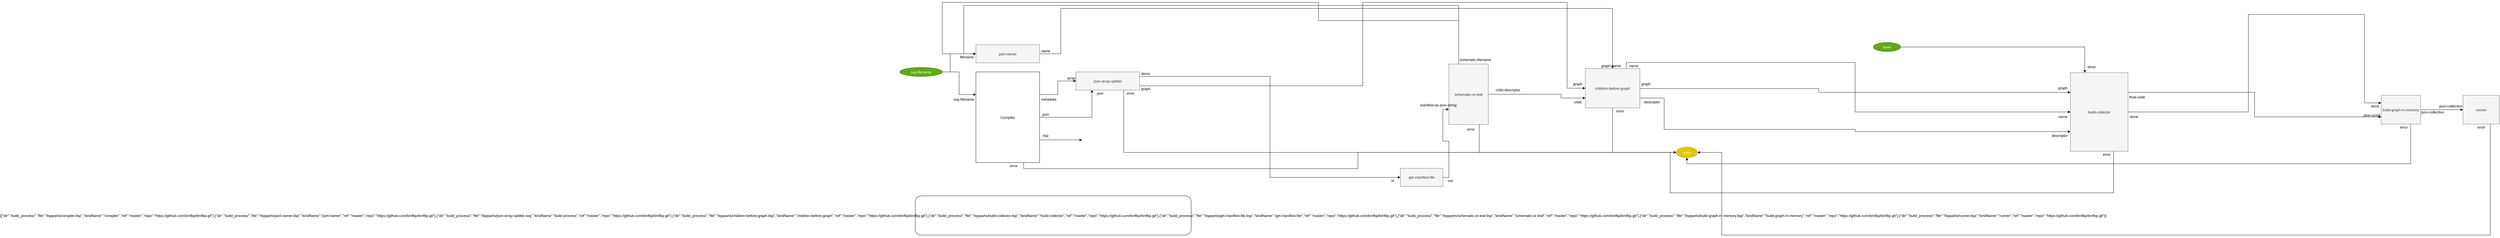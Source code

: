 <mxfile version="12.4.2" type="device" pages="2"><diagram id="BSqaEIzAbErSCFMda4Vr" name="boot"><mxGraphModel dx="5285" dy="1451" grid="1" gridSize="10" guides="1" tooltips="1" connect="1" arrows="1" fold="1" page="1" pageScale="1" pageWidth="1100" pageHeight="850" math="0" shadow="0"><root><mxCell id="u4qeDyeQGf4HoiwSgoCH-0"/><mxCell id="u4qeDyeQGf4HoiwSgoCH-1" parent="u4qeDyeQGf4HoiwSgoCH-0"/><mxCell id="O6nDtoVH6l1qTbzIxC3u-0" style="edgeStyle=orthogonalEdgeStyle;rounded=0;orthogonalLoop=1;jettySize=auto;html=1;exitX=1;exitY=0.25;exitDx=0;exitDy=0;entryX=0;entryY=0.5;entryDx=0;entryDy=0;" parent="u4qeDyeQGf4HoiwSgoCH-1" source="u4qeDyeQGf4HoiwSgoCH-2" target="u4qeDyeQGf4HoiwSgoCH-21" edge="1"><mxGeometry relative="1" as="geometry"/></mxCell><mxCell id="O6nDtoVH6l1qTbzIxC3u-9" style="edgeStyle=orthogonalEdgeStyle;rounded=0;orthogonalLoop=1;jettySize=auto;html=1;exitX=1;exitY=0.75;exitDx=0;exitDy=0;" parent="u4qeDyeQGf4HoiwSgoCH-1" source="u4qeDyeQGf4HoiwSgoCH-2" edge="1"><mxGeometry relative="1" as="geometry"><mxPoint x="-500" y="-375" as="targetPoint"/></mxGeometry></mxCell><mxCell id="O6nDtoVH6l1qTbzIxC3u-11" style="edgeStyle=orthogonalEdgeStyle;rounded=0;orthogonalLoop=1;jettySize=auto;html=1;exitX=0.75;exitY=1;exitDx=0;exitDy=0;entryX=0;entryY=0.5;entryDx=0;entryDy=0;" parent="u4qeDyeQGf4HoiwSgoCH-1" source="u4qeDyeQGf4HoiwSgoCH-2" target="TAH8KHokGy2NrZqMeDmi-8" edge="1"><mxGeometry relative="1" as="geometry"/></mxCell><mxCell id="KrcvC97qnUIKRUN8aZWq-4" style="edgeStyle=orthogonalEdgeStyle;rounded=0;orthogonalLoop=1;jettySize=auto;html=1;exitX=1;exitY=0.5;exitDx=0;exitDy=0;entryX=0.25;entryY=1;entryDx=0;entryDy=0;" parent="u4qeDyeQGf4HoiwSgoCH-1" source="u4qeDyeQGf4HoiwSgoCH-2" target="u4qeDyeQGf4HoiwSgoCH-21" edge="1"><mxGeometry relative="1" as="geometry"><mxPoint x="-530" y="-455" as="targetPoint"/></mxGeometry></mxCell><mxCell id="u4qeDyeQGf4HoiwSgoCH-2" value="Compiler" style="rounded=0;" parent="u4qeDyeQGf4HoiwSgoCH-1" vertex="1"><mxGeometry x="-850" y="-600" width="210" height="300" as="geometry"/></mxCell><mxCell id="VfTzXq_ZfEzha2k3KOFW-0" style="edgeStyle=orthogonalEdgeStyle;rounded=0;orthogonalLoop=1;jettySize=auto;html=1;exitX=1;exitY=0.5;exitDx=0;exitDy=0;entryX=1;entryY=0;entryDx=0;entryDy=0;" parent="u4qeDyeQGf4HoiwSgoCH-1" source="u4qeDyeQGf4HoiwSgoCH-13" target="O6nDtoVH6l1qTbzIxC3u-14" edge="1"><mxGeometry relative="1" as="geometry"><Array as="points"><mxPoint x="-935" y="-600"/><mxPoint x="-935" y="-660"/></Array></mxGeometry></mxCell><mxCell id="VfTzXq_ZfEzha2k3KOFW-1" style="edgeStyle=orthogonalEdgeStyle;rounded=0;orthogonalLoop=1;jettySize=auto;html=1;exitX=1;exitY=0.5;exitDx=0;exitDy=0;entryX=0;entryY=0.25;entryDx=0;entryDy=0;" parent="u4qeDyeQGf4HoiwSgoCH-1" source="u4qeDyeQGf4HoiwSgoCH-13" target="u4qeDyeQGf4HoiwSgoCH-2" edge="1"><mxGeometry relative="1" as="geometry"/></mxCell><mxCell id="u4qeDyeQGf4HoiwSgoCH-13" value="svg-filename" style="ellipse;fillColor=#60a917;strokeColor=#2D7600;fontColor=#ffffff;" parent="u4qeDyeQGf4HoiwSgoCH-1" vertex="1"><mxGeometry x="-1101" y="-615" width="140" height="30" as="geometry"/></mxCell><mxCell id="O6nDtoVH6l1qTbzIxC3u-5" style="edgeStyle=orthogonalEdgeStyle;rounded=0;orthogonalLoop=1;jettySize=auto;html=1;exitX=1;exitY=0.5;exitDx=0;exitDy=0;" parent="u4qeDyeQGf4HoiwSgoCH-1" source="u4qeDyeQGf4HoiwSgoCH-15" target="TAH8KHokGy2NrZqMeDmi-34" edge="1"><mxGeometry relative="1" as="geometry"><mxPoint x="-149.797" y="-658.857" as="targetPoint"/><Array as="points"><mxPoint x="-570" y="-660"/><mxPoint x="-570" y="-810"/><mxPoint x="1250" y="-810"/></Array></mxGeometry></mxCell><mxCell id="u4qeDyeQGf4HoiwSgoCH-15" value="part-namer" style="rounded=0;align=center;fillColor=#f5f5f5;strokeColor=#666666;fontColor=#333333;" parent="u4qeDyeQGf4HoiwSgoCH-1" vertex="1"><mxGeometry x="-850" y="-690" width="210" height="60" as="geometry"/></mxCell><mxCell id="O6nDtoVH6l1qTbzIxC3u-3" style="edgeStyle=orthogonalEdgeStyle;rounded=0;orthogonalLoop=1;jettySize=auto;html=1;exitX=1;exitY=0.25;exitDx=0;exitDy=0;entryX=0;entryY=0.5;entryDx=0;entryDy=0;" parent="u4qeDyeQGf4HoiwSgoCH-1" source="u4qeDyeQGf4HoiwSgoCH-21" target="TAH8KHokGy2NrZqMeDmi-26" edge="1"><mxGeometry relative="1" as="geometry"/></mxCell><mxCell id="9lCe7OaCUxpvtl7Hhu8Y-2" style="edgeStyle=orthogonalEdgeStyle;rounded=0;orthogonalLoop=1;jettySize=auto;html=1;exitX=1;exitY=0.75;exitDx=0;exitDy=0;entryX=0;entryY=0.5;entryDx=0;entryDy=0;" parent="u4qeDyeQGf4HoiwSgoCH-1" source="u4qeDyeQGf4HoiwSgoCH-21" target="TAH8KHokGy2NrZqMeDmi-34" edge="1"><mxGeometry relative="1" as="geometry"><Array as="points"><mxPoint x="426" y="-554"/><mxPoint x="426" y="-830"/><mxPoint x="1100" y="-830"/><mxPoint x="1100" y="-546"/></Array></mxGeometry></mxCell><mxCell id="9lCe7OaCUxpvtl7Hhu8Y-3" style="edgeStyle=orthogonalEdgeStyle;rounded=0;orthogonalLoop=1;jettySize=auto;html=1;exitX=0.75;exitY=1;exitDx=0;exitDy=0;entryX=0;entryY=0.5;entryDx=0;entryDy=0;" parent="u4qeDyeQGf4HoiwSgoCH-1" source="u4qeDyeQGf4HoiwSgoCH-21" target="TAH8KHokGy2NrZqMeDmi-8" edge="1"><mxGeometry relative="1" as="geometry"/></mxCell><mxCell id="u4qeDyeQGf4HoiwSgoCH-21" value="json-array-splitter" style="rounded=0;align=center;fillColor=#f5f5f5;strokeColor=#666666;fontColor=#333333;" parent="u4qeDyeQGf4HoiwSgoCH-1" vertex="1"><mxGeometry x="-520" y="-600" width="210" height="60" as="geometry"/></mxCell><mxCell id="O6nDtoVH6l1qTbzIxC3u-1" value="array" style="text;strokeColor=none;fillColor=none;align=center;verticalAlign=middle;rounded=0;" parent="u4qeDyeQGf4HoiwSgoCH-1" vertex="1"><mxGeometry x="-555" y="-590" width="40" height="20" as="geometry"/></mxCell><mxCell id="O6nDtoVH6l1qTbzIxC3u-2" value="metadata" style="text;strokeColor=none;fillColor=none;align=center;verticalAlign=middle;rounded=0;" parent="u4qeDyeQGf4HoiwSgoCH-1" vertex="1"><mxGeometry x="-640" y="-520" width="60" height="20" as="geometry"/></mxCell><mxCell id="O6nDtoVH6l1qTbzIxC3u-4" value="items" style="text;strokeColor=none;fillColor=none;align=center;verticalAlign=middle;rounded=0;" parent="u4qeDyeQGf4HoiwSgoCH-1" vertex="1"><mxGeometry x="-310" y="-605" width="40" height="20" as="geometry"/></mxCell><mxCell id="O6nDtoVH6l1qTbzIxC3u-6" value="name" style="text;strokeColor=none;fillColor=none;align=center;verticalAlign=middle;rounded=0;" parent="u4qeDyeQGf4HoiwSgoCH-1" vertex="1"><mxGeometry x="-640" y="-680" width="40" height="20" as="geometry"/></mxCell><mxCell id="O6nDtoVH6l1qTbzIxC3u-7" value="json" style="text;strokeColor=none;fillColor=none;align=center;verticalAlign=middle;rounded=0;" parent="u4qeDyeQGf4HoiwSgoCH-1" vertex="1"><mxGeometry x="-640" y="-470" width="40" height="20" as="geometry"/></mxCell><mxCell id="O6nDtoVH6l1qTbzIxC3u-10" value="lisp" style="text;strokeColor=none;fillColor=none;align=center;verticalAlign=middle;rounded=0;" parent="u4qeDyeQGf4HoiwSgoCH-1" vertex="1"><mxGeometry x="-640" y="-400" width="40" height="20" as="geometry"/></mxCell><mxCell id="O6nDtoVH6l1qTbzIxC3u-12" value="error" style="text;strokeColor=none;fillColor=none;align=center;verticalAlign=middle;rounded=0;" parent="u4qeDyeQGf4HoiwSgoCH-1" vertex="1"><mxGeometry x="-760" y="-300" width="70" height="20" as="geometry"/></mxCell><mxCell id="O6nDtoVH6l1qTbzIxC3u-14" value="filename" style="text;strokeColor=none;fillColor=none;align=center;verticalAlign=middle;rounded=0;" parent="u4qeDyeQGf4HoiwSgoCH-1" vertex="1"><mxGeometry x="-910" y="-660" width="60" height="20" as="geometry"/></mxCell><mxCell id="O6nDtoVH6l1qTbzIxC3u-16" value="svg-filename" style="text;strokeColor=none;fillColor=none;align=center;verticalAlign=middle;rounded=0;" parent="u4qeDyeQGf4HoiwSgoCH-1" vertex="1"><mxGeometry x="-930" y="-520" width="80" height="20" as="geometry"/></mxCell><mxCell id="c1FcftbdGOTXlki9H22C-1" value="json" style="text;strokeColor=none;fillColor=none;align=center;verticalAlign=middle;rounded=0;" parent="u4qeDyeQGf4HoiwSgoCH-1" vertex="1"><mxGeometry x="-460" y="-540" width="40" height="20" as="geometry"/></mxCell><mxCell id="c1FcftbdGOTXlki9H22C-6" value="graph" style="text;strokeColor=none;fillColor=none;align=center;verticalAlign=middle;rounded=0;" parent="u4qeDyeQGf4HoiwSgoCH-1" vertex="1"><mxGeometry x="-310" y="-555" width="40" height="20" as="geometry"/></mxCell><mxCell id="6uLzeWSs_wvFwPLvzBU7-0" value="[{&quot;dir&quot;:&quot;build_process/&quot;,&quot;file&quot;:&quot;lispparts/compiler.lisp&quot;,&quot;kindName&quot;:&quot;compiler&quot;,&quot;ref&quot;:&quot;master&quot;,&quot;repo&quot;:&quot;https://github.com/bmfbp/bmfbp.git&quot;},{&quot;dir&quot;:&quot;build_process/&quot;,&quot;file&quot;:&quot;lispparts/part-namer.lisp&quot;,&quot;kindName&quot;:&quot;part-namer&quot;,&quot;ref&quot;:&quot;master&quot;,&quot;repo&quot;:&quot;https://github.com/bmfbp/bmfbp.git&quot;},{&quot;dir&quot;:&quot;build_process/&quot;,&quot;file&quot;:&quot;lispparts/json-array-splitter.svg&quot;,&quot;kindName&quot;:&quot;build process&quot;,&quot;ref&quot;:&quot;master&quot;,&quot;repo&quot;:&quot;https://github.com/bmfbp/bmfbp.git&quot;},{&quot;dir&quot;:&quot;build_process/&quot;,&quot;file&quot;:&quot;lispparts/children-before-graph.lisp&quot;,&quot;kindName&quot;:&quot;children-before-graph&quot;,&quot;ref&quot;:&quot;master&quot;,&quot;repo&quot;:&quot;https://github.com/bmfbp/bmfbp.git&quot;},{&quot;dir&quot;:&quot;build_process/&quot;,&quot;file&quot;:&quot;lispparts/build-collector.lisp&quot;,&quot;kindName&quot;:&quot;build-collector&quot;,&quot;ref&quot;:&quot;master&quot;,&quot;repo&quot;:&quot;https://github.com/bmfbp/bmfbp.git&quot;},{&quot;dir&quot;:&quot;build_process/&quot;,&quot;file&quot;:&quot;lispparts/get-manifest-file.lisp&quot;,&quot;kindName&quot;:&quot;get-manifest-file&quot;,&quot;ref&quot;:&quot;master&quot;,&quot;repo&quot;:&quot;https://github.com/bmfbp/bmfbp.git&quot;},{&quot;dir&quot;:&quot;build_process/&quot;,&quot;file&quot;:&quot;lispparts/schematic-or-leaf.lisp&quot;,&quot;kindName&quot;:&quot;schematic-or-leaf&quot;,&quot;ref&quot;:&quot;master&quot;,&quot;repo&quot;:&quot;https://github.com/bmfbp/bmfbp.git&quot;},{&quot;dir&quot;:&quot;build_process/&quot;,&quot;file&quot;:&quot;lispparts/build-graph-in-memory.lisp&quot;,&quot;kindName&quot;:&quot;build-graph-in-memory&quot;,&quot;ref&quot;:&quot;master&quot;,&quot;repo&quot;:&quot;https://github.com/bmfbp/bmfbp.git&quot;},{&quot;dir&quot;:&quot;build_process/&quot;,&quot;file&quot;:&quot;lispparts/runner.lisp&quot;,&quot;kindName&quot;:&quot;runner&quot;,&quot;ref&quot;:&quot;master&quot;,&quot;repo&quot;:&quot;https://github.com/bmfbp/bmfbp.git&quot;}]" style="rounded=1;" parent="u4qeDyeQGf4HoiwSgoCH-1" vertex="1"><mxGeometry x="-1050" y="-190" width="910" height="130" as="geometry"/></mxCell><mxCell id="9lCe7OaCUxpvtl7Hhu8Y-4" value="error" style="text;strokeColor=none;fillColor=none;align=center;verticalAlign=middle;rounded=0;" parent="u4qeDyeQGf4HoiwSgoCH-1" vertex="1"><mxGeometry x="-360" y="-540" width="40" height="20" as="geometry"/></mxCell><mxCell id="TAH8KHokGy2NrZqMeDmi-8" value="error" style="ellipse;fillColor=#e3c800;strokeColor=#B09500;fontColor=#ffffff;" vertex="1" parent="u4qeDyeQGf4HoiwSgoCH-1"><mxGeometry x="1460" y="-351.14" width="70" height="35" as="geometry"/></mxCell><mxCell id="TAH8KHokGy2NrZqMeDmi-11" style="edgeStyle=orthogonalEdgeStyle;rounded=0;orthogonalLoop=1;jettySize=auto;html=1;exitX=0.75;exitY=1;exitDx=0;exitDy=0;entryX=0;entryY=0.5;entryDx=0;entryDy=0;" edge="1" parent="u4qeDyeQGf4HoiwSgoCH-1" source="TAH8KHokGy2NrZqMeDmi-13" target="TAH8KHokGy2NrZqMeDmi-8"><mxGeometry relative="1" as="geometry"><Array as="points"><mxPoint x="810" y="-426.14"/><mxPoint x="810" y="-333.14"/></Array></mxGeometry></mxCell><mxCell id="TAH8KHokGy2NrZqMeDmi-12" style="edgeStyle=orthogonalEdgeStyle;rounded=0;orthogonalLoop=1;jettySize=auto;html=1;exitX=1;exitY=0.5;exitDx=0;exitDy=0;entryX=0;entryY=0.75;entryDx=0;entryDy=0;" edge="1" parent="u4qeDyeQGf4HoiwSgoCH-1" source="TAH8KHokGy2NrZqMeDmi-13" target="TAH8KHokGy2NrZqMeDmi-34"><mxGeometry relative="1" as="geometry"><mxPoint x="793" y="-251.14" as="targetPoint"/><Array as="points"><mxPoint x="1080" y="-526.14"/><mxPoint x="1080" y="-513.14"/></Array></mxGeometry></mxCell><mxCell id="yhCd2QJvPZNkEmHQB8OW-0" style="edgeStyle=orthogonalEdgeStyle;rounded=0;orthogonalLoop=1;jettySize=auto;html=1;exitX=0.25;exitY=0;exitDx=0;exitDy=0;entryX=1;entryY=0;entryDx=0;entryDy=0;" edge="1" parent="u4qeDyeQGf4HoiwSgoCH-1" source="TAH8KHokGy2NrZqMeDmi-13" target="O6nDtoVH6l1qTbzIxC3u-14"><mxGeometry relative="1" as="geometry"><Array as="points"><mxPoint x="742" y="-820"/><mxPoint x="-890" y="-820"/><mxPoint x="-890" y="-660"/></Array></mxGeometry></mxCell><mxCell id="TAH8KHokGy2NrZqMeDmi-13" value="schematic-or-leaf" style="rounded=0;strokeColor=#666666;align=center;fillColor=#f5f5f5;fontColor=#333333;" vertex="1" parent="u4qeDyeQGf4HoiwSgoCH-1"><mxGeometry x="710" y="-626.14" width="130" height="200" as="geometry"/></mxCell><mxCell id="TAH8KHokGy2NrZqMeDmi-19" style="edgeStyle=orthogonalEdgeStyle;rounded=0;orthogonalLoop=1;jettySize=auto;html=1;exitX=0.25;exitY=0;exitDx=0;exitDy=0;entryX=1;entryY=0;entryDx=0;entryDy=0;" edge="1" parent="u4qeDyeQGf4HoiwSgoCH-1" source="TAH8KHokGy2NrZqMeDmi-13" target="O6nDtoVH6l1qTbzIxC3u-14"><mxGeometry relative="1" as="geometry"><mxPoint x="348.571" y="-624.571" as="targetPoint"/><Array as="points"><mxPoint x="742" y="-770"/><mxPoint x="280" y="-770"/><mxPoint x="280" y="-830"/><mxPoint x="-961" y="-830"/><mxPoint x="-961" y="-660"/></Array></mxGeometry></mxCell><mxCell id="TAH8KHokGy2NrZqMeDmi-20" value="schematic-filename" style="text;strokeColor=none;fillColor=none;align=center;verticalAlign=middle;rounded=0;" vertex="1" parent="u4qeDyeQGf4HoiwSgoCH-1"><mxGeometry x="745" y="-651.14" width="105" height="20" as="geometry"/></mxCell><mxCell id="TAH8KHokGy2NrZqMeDmi-21" value="error" style="text;strokeColor=none;fillColor=none;align=center;verticalAlign=middle;rounded=0;" vertex="1" parent="u4qeDyeQGf4HoiwSgoCH-1"><mxGeometry x="762.5" y="-421.14" width="40" height="20" as="geometry"/></mxCell><mxCell id="TAH8KHokGy2NrZqMeDmi-24" value="manifest-as json-string" style="text;strokeColor=none;fillColor=none;align=center;verticalAlign=middle;rounded=0;" vertex="1" parent="u4qeDyeQGf4HoiwSgoCH-1"><mxGeometry x="640" y="-501.14" width="70" height="20" as="geometry"/></mxCell><mxCell id="TAH8KHokGy2NrZqMeDmi-25" style="edgeStyle=orthogonalEdgeStyle;rounded=0;orthogonalLoop=1;jettySize=auto;html=1;exitX=1;exitY=0.5;exitDx=0;exitDy=0;entryX=0;entryY=0.75;entryDx=0;entryDy=0;" edge="1" parent="u4qeDyeQGf4HoiwSgoCH-1" source="TAH8KHokGy2NrZqMeDmi-26" target="TAH8KHokGy2NrZqMeDmi-13"><mxGeometry relative="1" as="geometry"><Array as="points"><mxPoint x="710" y="-251.14"/><mxPoint x="710" y="-371.14"/><mxPoint x="690" y="-371.14"/><mxPoint x="690" y="-476.14"/></Array></mxGeometry></mxCell><mxCell id="TAH8KHokGy2NrZqMeDmi-26" value="get-manifest-file" style="rounded=0;whiteSpace=wrap;html=1;fillColor=#f5f5f5;strokeColor=#666666;fontColor=#333333;" vertex="1" parent="u4qeDyeQGf4HoiwSgoCH-1"><mxGeometry x="550" y="-281.14" width="140" height="60" as="geometry"/></mxCell><mxCell id="TAH8KHokGy2NrZqMeDmi-27" value="in" style="text;strokeColor=none;fillColor=none;align=center;verticalAlign=middle;rounded=0;" vertex="1" parent="u4qeDyeQGf4HoiwSgoCH-1"><mxGeometry x="510" y="-251.14" width="30" height="20" as="geometry"/></mxCell><mxCell id="TAH8KHokGy2NrZqMeDmi-28" value="out" style="text;strokeColor=none;fillColor=none;align=center;verticalAlign=middle;rounded=0;" vertex="1" parent="u4qeDyeQGf4HoiwSgoCH-1"><mxGeometry x="700" y="-251.14" width="30" height="20" as="geometry"/></mxCell><mxCell id="TAH8KHokGy2NrZqMeDmi-29" value="child-descriptor" style="text;strokeColor=none;fillColor=none;align=center;verticalAlign=middle;rounded=0;" vertex="1" parent="u4qeDyeQGf4HoiwSgoCH-1"><mxGeometry x="850" y="-551.14" width="110" height="20" as="geometry"/></mxCell><mxCell id="TAH8KHokGy2NrZqMeDmi-30" style="edgeStyle=orthogonalEdgeStyle;rounded=0;orthogonalLoop=1;jettySize=auto;html=1;exitX=1;exitY=0.75;exitDx=0;exitDy=0;entryX=0;entryY=0.75;entryDx=0;entryDy=0;" edge="1" parent="u4qeDyeQGf4HoiwSgoCH-1" source="TAH8KHokGy2NrZqMeDmi-34" target="7JcbY0bOMxP9wk2Wdto1-11"><mxGeometry relative="1" as="geometry"><Array as="points"><mxPoint x="1420" y="-514"/><mxPoint x="1420" y="-410"/><mxPoint x="2050" y="-410"/><mxPoint x="2050" y="-402"/></Array></mxGeometry></mxCell><mxCell id="TAH8KHokGy2NrZqMeDmi-31" style="edgeStyle=orthogonalEdgeStyle;rounded=0;orthogonalLoop=1;jettySize=auto;html=1;exitX=1;exitY=0.5;exitDx=0;exitDy=0;entryX=0;entryY=0.25;entryDx=0;entryDy=0;" edge="1" parent="u4qeDyeQGf4HoiwSgoCH-1" source="TAH8KHokGy2NrZqMeDmi-34" target="7JcbY0bOMxP9wk2Wdto1-11"><mxGeometry relative="1" as="geometry"><Array as="points"><mxPoint x="1930" y="-545"/><mxPoint x="1930" y="-532"/></Array></mxGeometry></mxCell><mxCell id="TAH8KHokGy2NrZqMeDmi-32" style="edgeStyle=orthogonalEdgeStyle;rounded=0;orthogonalLoop=1;jettySize=auto;html=1;exitX=0.75;exitY=0;exitDx=0;exitDy=0;" edge="1" parent="u4qeDyeQGf4HoiwSgoCH-1" source="TAH8KHokGy2NrZqMeDmi-34" target="7JcbY0bOMxP9wk2Wdto1-11"><mxGeometry relative="1" as="geometry"/></mxCell><mxCell id="TAH8KHokGy2NrZqMeDmi-33" style="edgeStyle=orthogonalEdgeStyle;rounded=0;orthogonalLoop=1;jettySize=auto;html=1;exitX=0.5;exitY=1;exitDx=0;exitDy=0;entryX=0;entryY=0.5;entryDx=0;entryDy=0;" edge="1" parent="u4qeDyeQGf4HoiwSgoCH-1" source="TAH8KHokGy2NrZqMeDmi-34" target="TAH8KHokGy2NrZqMeDmi-8"><mxGeometry relative="1" as="geometry"/></mxCell><mxCell id="TAH8KHokGy2NrZqMeDmi-34" value="children-before-graph" style="rounded=0;strokeColor=#666666;align=center;fillColor=#f5f5f5;fontColor=#333333;" vertex="1" parent="u4qeDyeQGf4HoiwSgoCH-1"><mxGeometry x="1160" y="-611.14" width="180" height="130" as="geometry"/></mxCell><mxCell id="TAH8KHokGy2NrZqMeDmi-35" value="child" style="text;strokeColor=none;fillColor=none;align=center;verticalAlign=middle;rounded=0;" vertex="1" parent="u4qeDyeQGf4HoiwSgoCH-1"><mxGeometry x="1110" y="-511.14" width="50" height="20" as="geometry"/></mxCell><mxCell id="TAH8KHokGy2NrZqMeDmi-36" value="graph" style="text;strokeColor=none;fillColor=none;align=center;verticalAlign=middle;rounded=0;" vertex="1" parent="u4qeDyeQGf4HoiwSgoCH-1"><mxGeometry x="1110" y="-571.14" width="50" height="20" as="geometry"/></mxCell><mxCell id="TAH8KHokGy2NrZqMeDmi-37" value="graph-name" style="text;strokeColor=none;fillColor=none;align=center;verticalAlign=middle;rounded=0;" vertex="1" parent="u4qeDyeQGf4HoiwSgoCH-1"><mxGeometry x="1210" y="-631.14" width="70" height="20" as="geometry"/></mxCell><mxCell id="TAH8KHokGy2NrZqMeDmi-38" value="name" style="text;strokeColor=none;fillColor=none;align=center;verticalAlign=middle;rounded=0;" vertex="1" parent="u4qeDyeQGf4HoiwSgoCH-1"><mxGeometry x="1300" y="-631.14" width="40" height="20" as="geometry"/></mxCell><mxCell id="TAH8KHokGy2NrZqMeDmi-39" value="graph" style="text;strokeColor=none;fillColor=none;align=center;verticalAlign=middle;rounded=0;" vertex="1" parent="u4qeDyeQGf4HoiwSgoCH-1"><mxGeometry x="1340" y="-571.14" width="40" height="20" as="geometry"/></mxCell><mxCell id="TAH8KHokGy2NrZqMeDmi-40" value="descriptor" style="text;strokeColor=none;fillColor=none;align=center;verticalAlign=middle;rounded=0;" vertex="1" parent="u4qeDyeQGf4HoiwSgoCH-1"><mxGeometry x="1350" y="-511.14" width="60" height="20" as="geometry"/></mxCell><mxCell id="TAH8KHokGy2NrZqMeDmi-41" value="error" style="text;strokeColor=none;fillColor=none;align=center;verticalAlign=middle;rounded=0;" vertex="1" parent="u4qeDyeQGf4HoiwSgoCH-1"><mxGeometry x="1250" y="-481.14" width="50" height="20" as="geometry"/></mxCell><mxCell id="7JcbY0bOMxP9wk2Wdto1-8" style="edgeStyle=orthogonalEdgeStyle;rounded=0;orthogonalLoop=1;jettySize=auto;html=1;exitX=0.75;exitY=1;exitDx=0;exitDy=0;entryX=0;entryY=0.5;entryDx=0;entryDy=0;" edge="1" parent="u4qeDyeQGf4HoiwSgoCH-1" source="7JcbY0bOMxP9wk2Wdto1-11" target="TAH8KHokGy2NrZqMeDmi-8"><mxGeometry relative="1" as="geometry"><Array as="points"><mxPoint x="2902" y="-200"/><mxPoint x="1440" y="-200"/><mxPoint x="1440" y="-334"/></Array></mxGeometry></mxCell><mxCell id="7JcbY0bOMxP9wk2Wdto1-9" style="edgeStyle=orthogonalEdgeStyle;rounded=0;orthogonalLoop=1;jettySize=auto;html=1;exitX=1;exitY=0.25;exitDx=0;exitDy=0;entryX=0;entryY=0.75;entryDx=0;entryDy=0;" edge="1" parent="u4qeDyeQGf4HoiwSgoCH-1" source="7JcbY0bOMxP9wk2Wdto1-11" target="VQ4jAF63g6u1XSeQGZnz-10"><mxGeometry relative="1" as="geometry"/></mxCell><mxCell id="7JcbY0bOMxP9wk2Wdto1-10" style="edgeStyle=orthogonalEdgeStyle;rounded=0;orthogonalLoop=1;jettySize=auto;html=1;exitX=1;exitY=0.5;exitDx=0;exitDy=0;entryX=1;entryY=0;entryDx=0;entryDy=0;" edge="1" parent="u4qeDyeQGf4HoiwSgoCH-1" source="7JcbY0bOMxP9wk2Wdto1-11" target="VQ4jAF63g6u1XSeQGZnz-22"><mxGeometry relative="1" as="geometry"><Array as="points"><mxPoint x="3347" y="-467"/><mxPoint x="3347" y="-790"/><mxPoint x="3730" y="-790"/><mxPoint x="3730" y="-497"/></Array></mxGeometry></mxCell><mxCell id="7JcbY0bOMxP9wk2Wdto1-11" value="build-collector" style="rounded=0;strokeColor=#666666;align=center;fillColor=#f5f5f5;fontColor=#333333;" vertex="1" parent="u4qeDyeQGf4HoiwSgoCH-1"><mxGeometry x="2760" y="-597.5" width="190" height="260" as="geometry"/></mxCell><mxCell id="7JcbY0bOMxP9wk2Wdto1-12" style="edgeStyle=orthogonalEdgeStyle;rounded=0;orthogonalLoop=1;jettySize=auto;html=1;exitX=1;exitY=0.5;exitDx=0;exitDy=0;entryX=0.25;entryY=0;entryDx=0;entryDy=0;" edge="1" parent="u4qeDyeQGf4HoiwSgoCH-1" source="7JcbY0bOMxP9wk2Wdto1-13" target="7JcbY0bOMxP9wk2Wdto1-11"><mxGeometry relative="1" as="geometry"/></mxCell><mxCell id="7JcbY0bOMxP9wk2Wdto1-13" value="done" style="ellipse;fillColor=#60a917;strokeColor=#2D7600;fontColor=#ffffff;" vertex="1" parent="u4qeDyeQGf4HoiwSgoCH-1"><mxGeometry x="2110" y="-697.5" width="90" height="30" as="geometry"/></mxCell><mxCell id="7JcbY0bOMxP9wk2Wdto1-16" value="error" style="text;strokeColor=none;fillColor=none;align=center;verticalAlign=middle;rounded=0;" vertex="1" parent="u4qeDyeQGf4HoiwSgoCH-1"><mxGeometry x="2860" y="-337.5" width="40" height="20" as="geometry"/></mxCell><mxCell id="7JcbY0bOMxP9wk2Wdto1-18" value="done" style="text;strokeColor=none;fillColor=none;align=center;verticalAlign=middle;rounded=0;" vertex="1" parent="u4qeDyeQGf4HoiwSgoCH-1"><mxGeometry x="2810" y="-627.5" width="40" height="20" as="geometry"/></mxCell><mxCell id="7JcbY0bOMxP9wk2Wdto1-19" value="final-code" style="text;strokeColor=none;fillColor=none;align=center;verticalAlign=middle;rounded=0;" vertex="1" parent="u4qeDyeQGf4HoiwSgoCH-1"><mxGeometry x="2950" y="-527.5" width="60" height="20" as="geometry"/></mxCell><mxCell id="7JcbY0bOMxP9wk2Wdto1-20" value="descriptor" style="text;strokeColor=none;fillColor=none;align=center;verticalAlign=middle;rounded=0;" vertex="1" parent="u4qeDyeQGf4HoiwSgoCH-1"><mxGeometry x="2690" y="-400" width="70" height="20" as="geometry"/></mxCell><mxCell id="7JcbY0bOMxP9wk2Wdto1-22" value="name" style="text;strokeColor=none;fillColor=none;align=center;verticalAlign=middle;rounded=0;" vertex="1" parent="u4qeDyeQGf4HoiwSgoCH-1"><mxGeometry x="2710" y="-462.5" width="50" height="20" as="geometry"/></mxCell><mxCell id="7JcbY0bOMxP9wk2Wdto1-25" value="graph" style="text;strokeColor=none;fillColor=none;align=center;verticalAlign=middle;rounded=0;" vertex="1" parent="u4qeDyeQGf4HoiwSgoCH-1"><mxGeometry x="2710" y="-557.5" width="50" height="20" as="geometry"/></mxCell><mxCell id="7JcbY0bOMxP9wk2Wdto1-28" value="done" style="text;strokeColor=none;fillColor=none;align=center;verticalAlign=middle;rounded=0;" vertex="1" parent="u4qeDyeQGf4HoiwSgoCH-1"><mxGeometry x="2950" y="-462.5" width="40" height="20" as="geometry"/></mxCell><mxCell id="VQ4jAF63g6u1XSeQGZnz-8" value="" style="edgeStyle=orthogonalEdgeStyle;rounded=0;orthogonalLoop=1;jettySize=auto;exitX=0.75;exitY=1;exitDx=0;exitDy=0;entryX=0.5;entryY=1;entryDx=0;entryDy=0;" edge="1" parent="u4qeDyeQGf4HoiwSgoCH-1" source="VQ4jAF63g6u1XSeQGZnz-10" target="TAH8KHokGy2NrZqMeDmi-8"><mxGeometry relative="1" as="geometry"/></mxCell><mxCell id="VQ4jAF63g6u1XSeQGZnz-9" value="" style="edgeStyle=orthogonalEdgeStyle;rounded=0;orthogonalLoop=1;jettySize=auto;exitX=1;exitY=0.5;exitDx=0;exitDy=0;entryX=0;entryY=0.5;entryDx=0;entryDy=0;" edge="1" parent="u4qeDyeQGf4HoiwSgoCH-1" source="VQ4jAF63g6u1XSeQGZnz-10" target="VQ4jAF63g6u1XSeQGZnz-12"><mxGeometry relative="1" as="geometry"/></mxCell><mxCell id="VQ4jAF63g6u1XSeQGZnz-10" value="build-graph-in-memory" style="rounded=0;fillColor=#f5f5f5;strokeColor=#666666;fontColor=#333333;" vertex="1" parent="u4qeDyeQGf4HoiwSgoCH-1"><mxGeometry x="3785" y="-522.5" width="130" height="95" as="geometry"/></mxCell><mxCell id="VQ4jAF63g6u1XSeQGZnz-11" value="" style="edgeStyle=orthogonalEdgeStyle;rounded=0;orthogonalLoop=1;jettySize=auto;exitX=0.75;exitY=1;exitDx=0;exitDy=0;entryX=1;entryY=0.5;entryDx=0;entryDy=0;" edge="1" parent="u4qeDyeQGf4HoiwSgoCH-1" source="VQ4jAF63g6u1XSeQGZnz-12" target="TAH8KHokGy2NrZqMeDmi-8"><mxGeometry relative="1" as="geometry"><Array as="points"><mxPoint x="4145" y="-60"/><mxPoint x="1610" y="-60"/><mxPoint x="1610" y="-333"/></Array><mxPoint x="3100" y="-190" as="targetPoint"/></mxGeometry></mxCell><mxCell id="VQ4jAF63g6u1XSeQGZnz-12" value="runner" style="rounded=0;fillColor=#f5f5f5;strokeColor=#666666;fontColor=#333333;" vertex="1" parent="u4qeDyeQGf4HoiwSgoCH-1"><mxGeometry x="4055" y="-522.5" width="120" height="95" as="geometry"/></mxCell><mxCell id="VQ4jAF63g6u1XSeQGZnz-16" value="error" style="text;strokeColor=none;fillColor=none;align=center;verticalAlign=middle;rounded=0;" vertex="1" parent="u4qeDyeQGf4HoiwSgoCH-1"><mxGeometry x="3835" y="-427.5" width="50" height="20" as="geometry"/></mxCell><mxCell id="VQ4jAF63g6u1XSeQGZnz-17" value="error" style="text;strokeColor=none;fillColor=none;align=center;verticalAlign=middle;rounded=0;" vertex="1" parent="u4qeDyeQGf4HoiwSgoCH-1"><mxGeometry x="4090" y="-427.5" width="50" height="20" as="geometry"/></mxCell><mxCell id="VQ4jAF63g6u1XSeQGZnz-18" value="json-collection" style="text;strokeColor=none;fillColor=none;align=center;verticalAlign=middle;rounded=0;" vertex="1" parent="u4qeDyeQGf4HoiwSgoCH-1"><mxGeometry x="3915" y="-477.5" width="80" height="20" as="geometry"/></mxCell><mxCell id="VQ4jAF63g6u1XSeQGZnz-19" value="json-script" style="text;strokeColor=none;fillColor=none;align=center;verticalAlign=middle;rounded=0;" vertex="1" parent="u4qeDyeQGf4HoiwSgoCH-1"><mxGeometry x="3725" y="-467.5" width="60" height="20" as="geometry"/></mxCell><mxCell id="VQ4jAF63g6u1XSeQGZnz-22" value="done" style="text;strokeColor=none;fillColor=none;align=center;verticalAlign=middle;rounded=0;" vertex="1" parent="u4qeDyeQGf4HoiwSgoCH-1"><mxGeometry x="3745" y="-497.5" width="40" height="20" as="geometry"/></mxCell><mxCell id="VQ4jAF63g6u1XSeQGZnz-28" value="json-collection" style="text;strokeColor=none;fillColor=none;align=center;verticalAlign=middle;rounded=0;" vertex="1" parent="u4qeDyeQGf4HoiwSgoCH-1"><mxGeometry x="3975" y="-497.5" width="80" height="20" as="geometry"/></mxCell></root></mxGraphModel></diagram><diagram id="zkIa6d8jiOvOYW3uuYZ_" name="(spacer)"><mxGraphModel dx="1106" dy="751" grid="1" gridSize="10" guides="1" tooltips="1" connect="1" arrows="1" fold="1" page="1" pageScale="1" pageWidth="1100" pageHeight="850" math="0" shadow="0"><root><mxCell id="l-7z3NYvXJu23y0B7lJB-0"/><mxCell id="l-7z3NYvXJu23y0B7lJB-1" parent="l-7z3NYvXJu23y0B7lJB-0"/></root></mxGraphModel></diagram></mxfile>